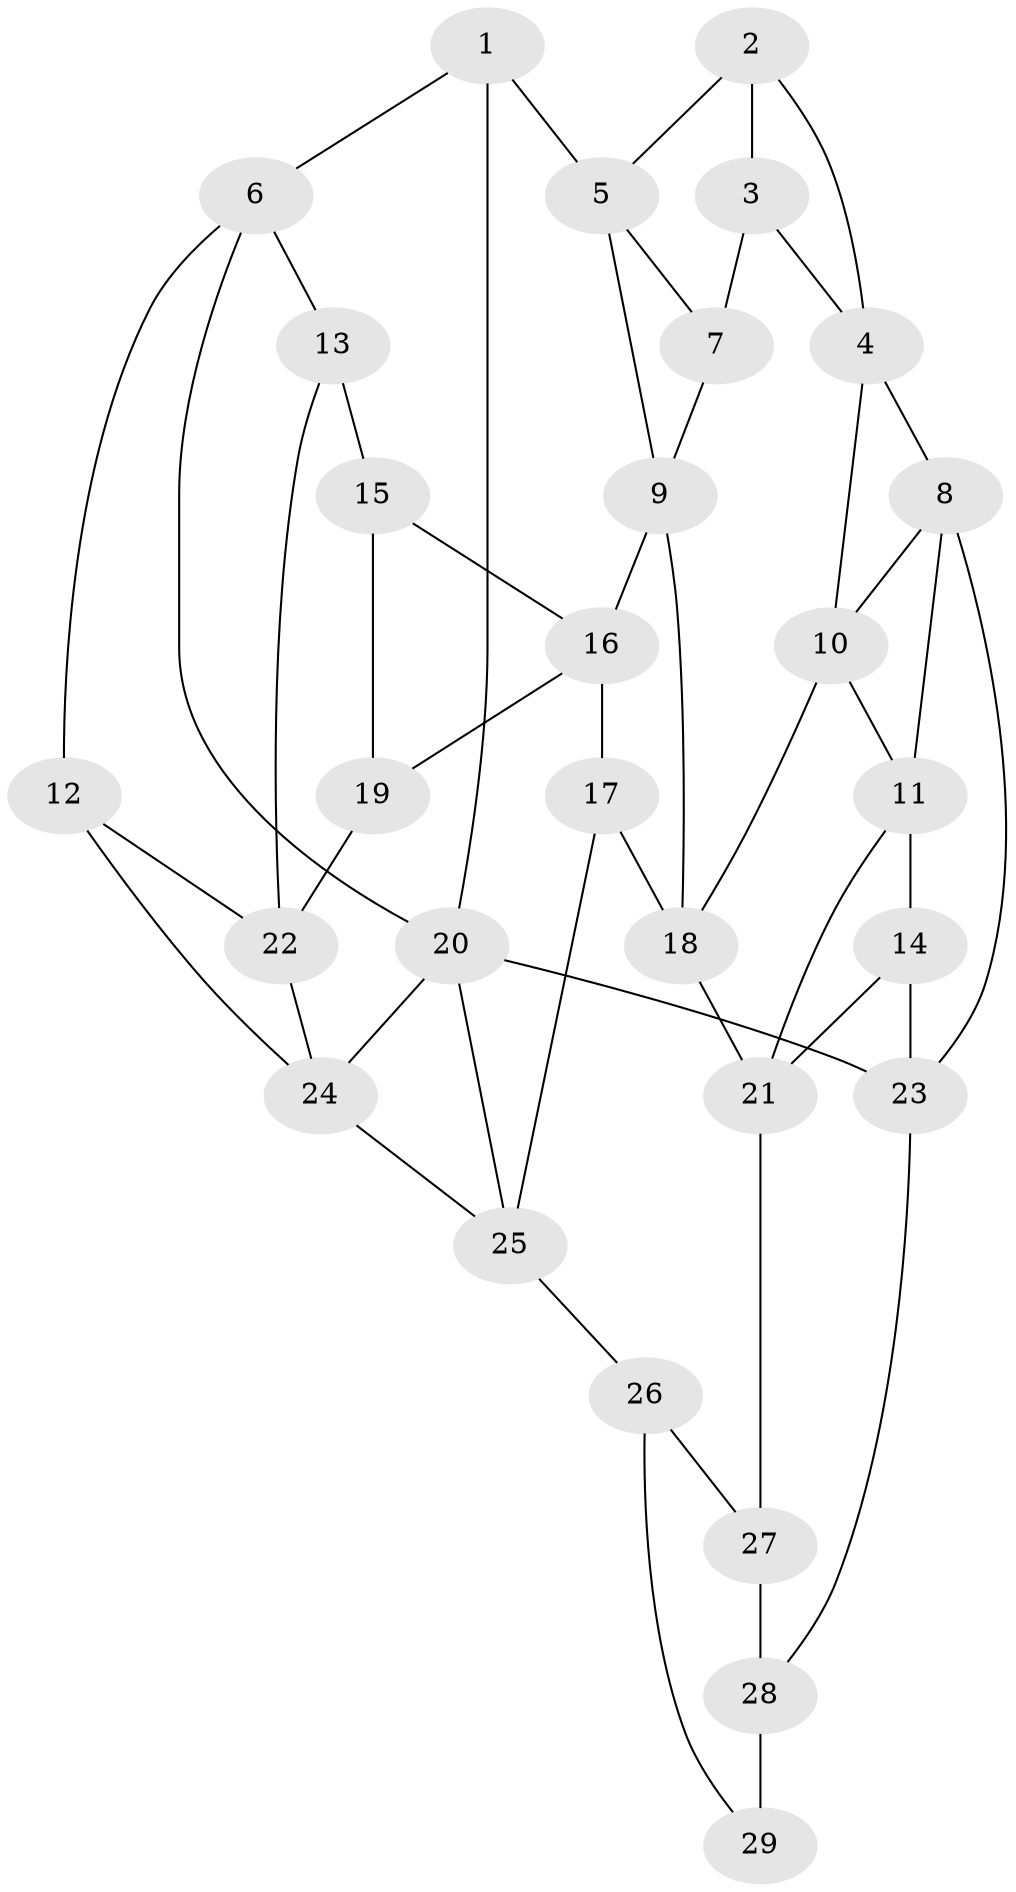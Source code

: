 // original degree distribution, {3: 0.05555555555555555, 5: 0.5370370370370371, 4: 0.2037037037037037, 6: 0.2037037037037037}
// Generated by graph-tools (version 1.1) at 2025/03/03/09/25 03:03:29]
// undirected, 29 vertices, 51 edges
graph export_dot {
graph [start="1"]
  node [color=gray90,style=filled];
  1;
  2;
  3;
  4;
  5;
  6;
  7;
  8;
  9;
  10;
  11;
  12;
  13;
  14;
  15;
  16;
  17;
  18;
  19;
  20;
  21;
  22;
  23;
  24;
  25;
  26;
  27;
  28;
  29;
  1 -- 5 [weight=1.0];
  1 -- 6 [weight=1.0];
  1 -- 20 [weight=1.0];
  2 -- 3 [weight=1.0];
  2 -- 4 [weight=1.0];
  2 -- 5 [weight=1.0];
  3 -- 4 [weight=1.0];
  3 -- 7 [weight=2.0];
  4 -- 8 [weight=1.0];
  4 -- 10 [weight=1.0];
  5 -- 7 [weight=1.0];
  5 -- 9 [weight=1.0];
  6 -- 12 [weight=1.0];
  6 -- 13 [weight=1.0];
  6 -- 20 [weight=1.0];
  7 -- 9 [weight=1.0];
  8 -- 10 [weight=1.0];
  8 -- 11 [weight=1.0];
  8 -- 23 [weight=1.0];
  9 -- 16 [weight=1.0];
  9 -- 18 [weight=1.0];
  10 -- 11 [weight=1.0];
  10 -- 18 [weight=1.0];
  11 -- 14 [weight=1.0];
  11 -- 21 [weight=1.0];
  12 -- 22 [weight=1.0];
  12 -- 24 [weight=1.0];
  13 -- 15 [weight=2.0];
  13 -- 22 [weight=1.0];
  14 -- 21 [weight=1.0];
  14 -- 23 [weight=2.0];
  15 -- 16 [weight=1.0];
  15 -- 19 [weight=1.0];
  16 -- 17 [weight=1.0];
  16 -- 19 [weight=1.0];
  17 -- 18 [weight=1.0];
  17 -- 25 [weight=1.0];
  18 -- 21 [weight=1.0];
  19 -- 22 [weight=1.0];
  20 -- 23 [weight=2.0];
  20 -- 24 [weight=1.0];
  20 -- 25 [weight=1.0];
  21 -- 27 [weight=1.0];
  22 -- 24 [weight=1.0];
  23 -- 28 [weight=1.0];
  24 -- 25 [weight=1.0];
  25 -- 26 [weight=1.0];
  26 -- 27 [weight=1.0];
  26 -- 29 [weight=1.0];
  27 -- 28 [weight=1.0];
  28 -- 29 [weight=2.0];
}

